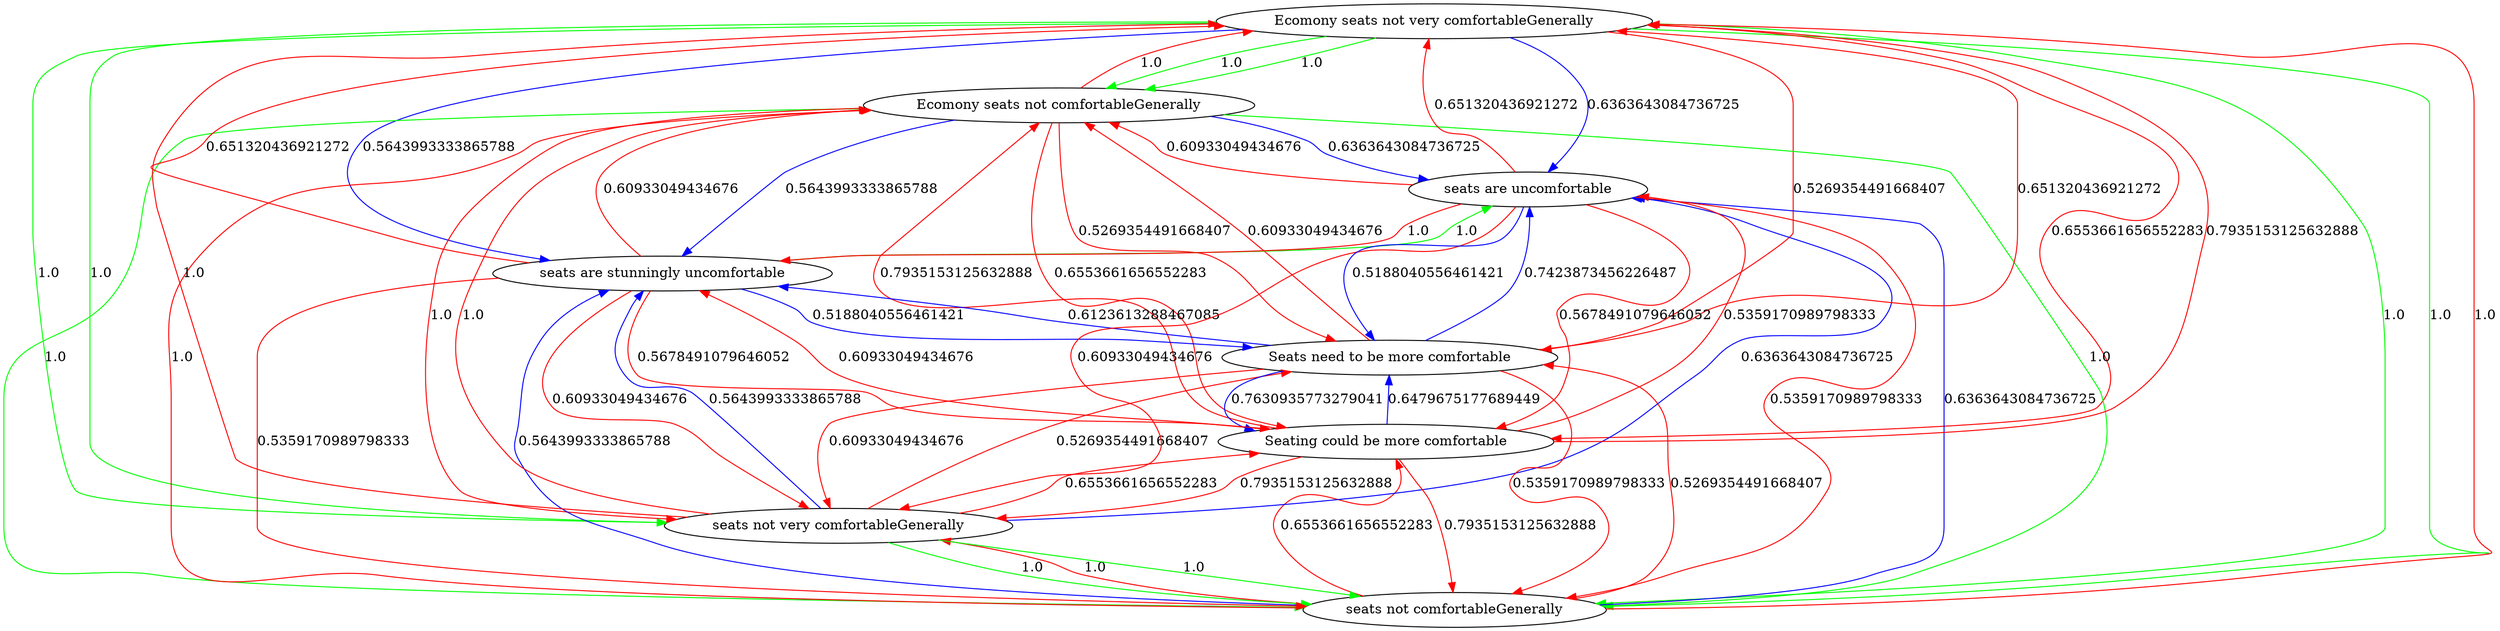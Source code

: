 digraph rawGraph {
"Ecomony seats not very comfortableGenerally";"Ecomony seats not comfortableGenerally";"seats not comfortableGenerally";"seats not very comfortableGenerally";"Seating could be more comfortable";"Seats need to be more comfortable";"seats are stunningly uncomfortable";"seats are uncomfortable";"Ecomony seats not very comfortableGenerally" -> "Ecomony seats not comfortableGenerally" [label=1.0] [color=green]
"Ecomony seats not comfortableGenerally" -> "seats not comfortableGenerally" [label=1.0] [color=green]
"Ecomony seats not very comfortableGenerally" -> "seats not very comfortableGenerally" [label=1.0] [color=green]
"seats not very comfortableGenerally" -> "seats not comfortableGenerally" [label=1.0] [color=green]
"Ecomony seats not very comfortableGenerally" -> "seats not comfortableGenerally" [label=1.0] [color=green]
"Ecomony seats not very comfortableGenerally" -> "Ecomony seats not comfortableGenerally" [label=1.0] [color=green]
"Ecomony seats not comfortableGenerally" -> "seats not comfortableGenerally" [label=1.0] [color=green]
"Ecomony seats not very comfortableGenerally" -> "seats not very comfortableGenerally" [label=1.0] [color=green]
"seats not very comfortableGenerally" -> "seats not comfortableGenerally" [label=1.0] [color=green]
"Ecomony seats not very comfortableGenerally" -> "seats not comfortableGenerally" [label=1.0] [color=green]
"Ecomony seats not comfortableGenerally" -> "Ecomony seats not very comfortableGenerally" [label=1.0] [color=red]
"Ecomony seats not comfortableGenerally" -> "seats not very comfortableGenerally" [label=1.0] [color=red]
"seats not comfortableGenerally" -> "Ecomony seats not very comfortableGenerally" [label=1.0] [color=red]
"seats not comfortableGenerally" -> "Ecomony seats not comfortableGenerally" [label=1.0] [color=red]
"seats not comfortableGenerally" -> "seats not very comfortableGenerally" [label=1.0] [color=red]
"seats not very comfortableGenerally" -> "Ecomony seats not very comfortableGenerally" [label=1.0] [color=red]
"seats not very comfortableGenerally" -> "Ecomony seats not comfortableGenerally" [label=1.0] [color=red]
"Ecomony seats not very comfortableGenerally" -> "Seating could be more comfortable" [label=0.6553661656552283] [color=red]
"Ecomony seats not comfortableGenerally" -> "Seating could be more comfortable" [label=0.6553661656552283] [color=red]
"seats not comfortableGenerally" -> "Seating could be more comfortable" [label=0.6553661656552283] [color=red]
"seats not very comfortableGenerally" -> "Seating could be more comfortable" [label=0.6553661656552283] [color=red]
"Seating could be more comfortable" -> "Ecomony seats not very comfortableGenerally" [label=0.7935153125632888] [color=red]
"Seating could be more comfortable" -> "Ecomony seats not comfortableGenerally" [label=0.7935153125632888] [color=red]
"Seating could be more comfortable" -> "seats not comfortableGenerally" [label=0.7935153125632888] [color=red]
"Seating could be more comfortable" -> "seats not very comfortableGenerally" [label=0.7935153125632888] [color=red]
"Ecomony seats not very comfortableGenerally" -> "Seats need to be more comfortable" [label=0.5269354491668407] [color=red]
"Ecomony seats not comfortableGenerally" -> "Seats need to be more comfortable" [label=0.5269354491668407] [color=red]
"seats not comfortableGenerally" -> "Seats need to be more comfortable" [label=0.5269354491668407] [color=red]
"seats not very comfortableGenerally" -> "Seats need to be more comfortable" [label=0.5269354491668407] [color=red]
"Seating could be more comfortable" -> "Seats need to be more comfortable" [label=0.6479675177689449] [color=blue]
"Seats need to be more comfortable" -> "Ecomony seats not very comfortableGenerally" [label=0.651320436921272] [color=red]
"Seats need to be more comfortable" -> "Ecomony seats not comfortableGenerally" [label=0.60933049434676] [color=red]
"Seats need to be more comfortable" -> "seats not comfortableGenerally" [label=0.5359170989798333] [color=red]
"Seats need to be more comfortable" -> "seats not very comfortableGenerally" [label=0.60933049434676] [color=red]
"Seats need to be more comfortable" -> "Seating could be more comfortable" [label=0.7630935773279041] [color=blue]
"seats are stunningly uncomfortable" -> "seats are uncomfortable" [label=1.0] [color=green]
"seats are uncomfortable" -> "seats are stunningly uncomfortable" [label=1.0] [color=red]
"Ecomony seats not very comfortableGenerally" -> "seats are stunningly uncomfortable" [label=0.5643993333865788] [color=blue]
"Ecomony seats not very comfortableGenerally" -> "seats are uncomfortable" [label=0.6363643084736725] [color=blue]
"Ecomony seats not comfortableGenerally" -> "seats are stunningly uncomfortable" [label=0.5643993333865788] [color=blue]
"Ecomony seats not comfortableGenerally" -> "seats are uncomfortable" [label=0.6363643084736725] [color=blue]
"seats not comfortableGenerally" -> "seats are stunningly uncomfortable" [label=0.5643993333865788] [color=blue]
"seats not comfortableGenerally" -> "seats are uncomfortable" [label=0.6363643084736725] [color=blue]
"seats not very comfortableGenerally" -> "seats are stunningly uncomfortable" [label=0.5643993333865788] [color=blue]
"seats not very comfortableGenerally" -> "seats are uncomfortable" [label=0.6363643084736725] [color=blue]
"Seating could be more comfortable" -> "seats are stunningly uncomfortable" [label=0.60933049434676] [color=red]
"Seating could be more comfortable" -> "seats are uncomfortable" [label=0.5359170989798333] [color=red]
"Seats need to be more comfortable" -> "seats are stunningly uncomfortable" [label=0.6123613288467085] [color=blue]
"Seats need to be more comfortable" -> "seats are uncomfortable" [label=0.7423873456226487] [color=blue]
"seats are stunningly uncomfortable" -> "Ecomony seats not very comfortableGenerally" [label=0.651320436921272] [color=red]
"seats are stunningly uncomfortable" -> "Ecomony seats not comfortableGenerally" [label=0.60933049434676] [color=red]
"seats are stunningly uncomfortable" -> "seats not comfortableGenerally" [label=0.5359170989798333] [color=red]
"seats are stunningly uncomfortable" -> "seats not very comfortableGenerally" [label=0.60933049434676] [color=red]
"seats are stunningly uncomfortable" -> "Seating could be more comfortable" [label=0.5678491079646052] [color=red]
"seats are stunningly uncomfortable" -> "Seats need to be more comfortable" [label=0.5188040556461421] [color=blue]
"seats are uncomfortable" -> "Ecomony seats not very comfortableGenerally" [label=0.651320436921272] [color=red]
"seats are uncomfortable" -> "Ecomony seats not comfortableGenerally" [label=0.60933049434676] [color=red]
"seats are uncomfortable" -> "seats not comfortableGenerally" [label=0.5359170989798333] [color=red]
"seats are uncomfortable" -> "seats not very comfortableGenerally" [label=0.60933049434676] [color=red]
"seats are uncomfortable" -> "Seating could be more comfortable" [label=0.5678491079646052] [color=red]
"seats are uncomfortable" -> "Seats need to be more comfortable" [label=0.5188040556461421] [color=blue]
}